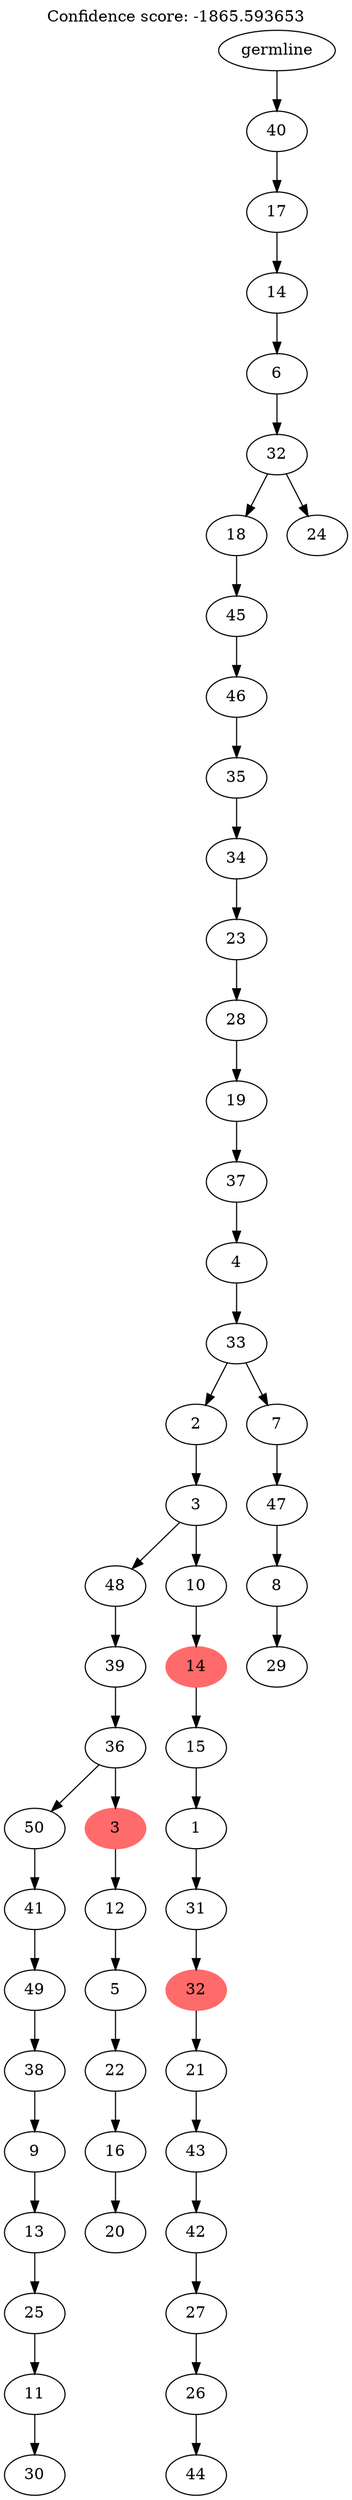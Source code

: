 digraph g {
	"52" -> "53";
	"53" [label="30"];
	"51" -> "52";
	"52" [label="11"];
	"50" -> "51";
	"51" [label="25"];
	"49" -> "50";
	"50" [label="13"];
	"48" -> "49";
	"49" [label="9"];
	"47" -> "48";
	"48" [label="38"];
	"46" -> "47";
	"47" [label="49"];
	"45" -> "46";
	"46" [label="41"];
	"43" -> "44";
	"44" [label="20"];
	"42" -> "43";
	"43" [label="16"];
	"41" -> "42";
	"42" [label="22"];
	"40" -> "41";
	"41" [label="5"];
	"39" -> "40";
	"40" [label="12"];
	"38" -> "39";
	"39" [color=indianred1, style=filled, label="3"];
	"38" -> "45";
	"45" [label="50"];
	"37" -> "38";
	"38" [label="36"];
	"36" -> "37";
	"37" [label="39"];
	"34" -> "35";
	"35" [label="44"];
	"33" -> "34";
	"34" [label="26"];
	"32" -> "33";
	"33" [label="27"];
	"31" -> "32";
	"32" [label="42"];
	"30" -> "31";
	"31" [label="43"];
	"29" -> "30";
	"30" [label="21"];
	"28" -> "29";
	"29" [color=indianred1, style=filled, label="32"];
	"27" -> "28";
	"28" [label="31"];
	"26" -> "27";
	"27" [label="1"];
	"25" -> "26";
	"26" [label="15"];
	"24" -> "25";
	"25" [color=indianred1, style=filled, label="14"];
	"23" -> "24";
	"24" [label="10"];
	"23" -> "36";
	"36" [label="48"];
	"22" -> "23";
	"23" [label="3"];
	"20" -> "21";
	"21" [label="29"];
	"19" -> "20";
	"20" [label="8"];
	"18" -> "19";
	"19" [label="47"];
	"17" -> "18";
	"18" [label="7"];
	"17" -> "22";
	"22" [label="2"];
	"16" -> "17";
	"17" [label="33"];
	"15" -> "16";
	"16" [label="4"];
	"14" -> "15";
	"15" [label="37"];
	"13" -> "14";
	"14" [label="19"];
	"12" -> "13";
	"13" [label="28"];
	"11" -> "12";
	"12" [label="23"];
	"10" -> "11";
	"11" [label="34"];
	"9" -> "10";
	"10" [label="35"];
	"8" -> "9";
	"9" [label="46"];
	"7" -> "8";
	"8" [label="45"];
	"5" -> "6";
	"6" [label="24"];
	"5" -> "7";
	"7" [label="18"];
	"4" -> "5";
	"5" [label="32"];
	"3" -> "4";
	"4" [label="6"];
	"2" -> "3";
	"3" [label="14"];
	"1" -> "2";
	"2" [label="17"];
	"0" -> "1";
	"1" [label="40"];
	"0" [label="germline"];
	labelloc="t";
	label="Confidence score: -1865.593653";
}
